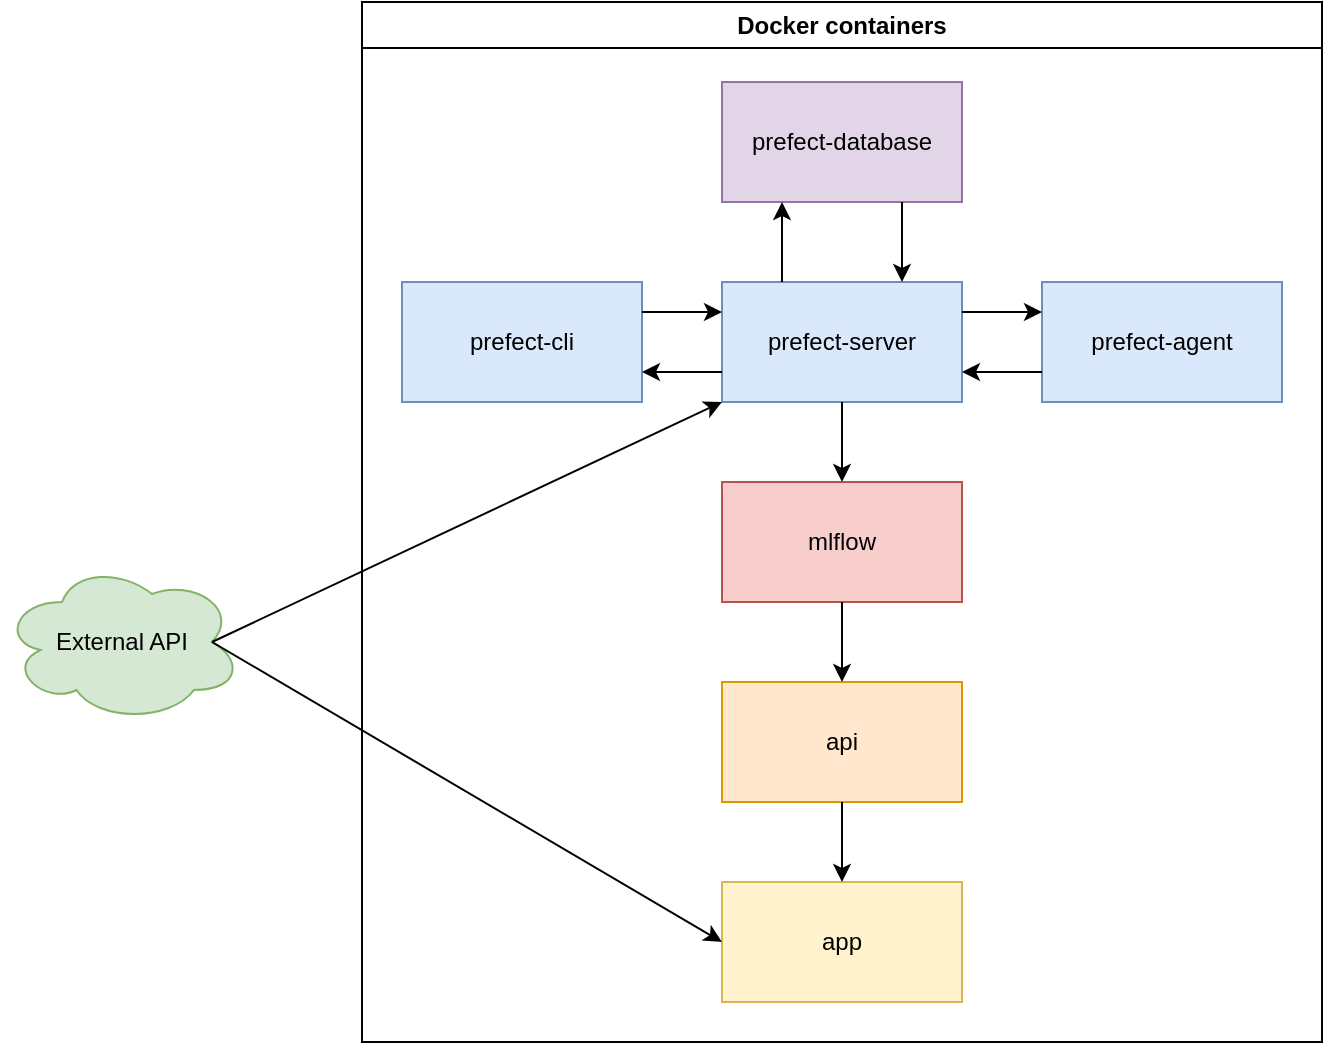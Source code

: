 <mxfile version="20.8.16" type="device"><diagram name="Page-1" id="v5jXg44DQO_EqR9rCimX"><mxGraphModel dx="2022" dy="637" grid="1" gridSize="10" guides="1" tooltips="1" connect="1" arrows="1" fold="1" page="1" pageScale="1" pageWidth="827" pageHeight="1169" math="0" shadow="0"><root><mxCell id="0"/><mxCell id="1" parent="0"/><mxCell id="39KGA1tnv7cbLafTNcUf-1" value="Docker containers" style="swimlane;whiteSpace=wrap;html=1;rounded=0;" vertex="1" parent="1"><mxGeometry x="20" y="20" width="480" height="520" as="geometry"/></mxCell><mxCell id="39KGA1tnv7cbLafTNcUf-2" value="prefect-database" style="rounded=0;whiteSpace=wrap;html=1;fillColor=#e1d5e7;strokeColor=#9673a6;" vertex="1" parent="39KGA1tnv7cbLafTNcUf-1"><mxGeometry x="180" y="40" width="120" height="60" as="geometry"/></mxCell><mxCell id="39KGA1tnv7cbLafTNcUf-3" value="prefect-server" style="rounded=0;whiteSpace=wrap;html=1;fillColor=#dae8fc;strokeColor=#6c8ebf;" vertex="1" parent="39KGA1tnv7cbLafTNcUf-1"><mxGeometry x="180" y="140" width="120" height="60" as="geometry"/></mxCell><mxCell id="39KGA1tnv7cbLafTNcUf-5" value="prefect-agent" style="rounded=0;whiteSpace=wrap;html=1;fillColor=#dae8fc;strokeColor=#6c8ebf;" vertex="1" parent="39KGA1tnv7cbLafTNcUf-1"><mxGeometry x="340" y="140" width="120" height="60" as="geometry"/></mxCell><mxCell id="39KGA1tnv7cbLafTNcUf-6" value="prefect-cli" style="rounded=0;whiteSpace=wrap;html=1;fillColor=#dae8fc;strokeColor=#6c8ebf;" vertex="1" parent="39KGA1tnv7cbLafTNcUf-1"><mxGeometry x="20" y="140" width="120" height="60" as="geometry"/></mxCell><mxCell id="39KGA1tnv7cbLafTNcUf-8" value="mlflow" style="rounded=0;whiteSpace=wrap;html=1;fillColor=#f8cecc;strokeColor=#b85450;" vertex="1" parent="39KGA1tnv7cbLafTNcUf-1"><mxGeometry x="180" y="240" width="120" height="60" as="geometry"/></mxCell><mxCell id="39KGA1tnv7cbLafTNcUf-10" value="api" style="rounded=0;whiteSpace=wrap;html=1;fillColor=#ffe6cc;strokeColor=#d79b00;" vertex="1" parent="39KGA1tnv7cbLafTNcUf-1"><mxGeometry x="180" y="340" width="120" height="60" as="geometry"/></mxCell><mxCell id="39KGA1tnv7cbLafTNcUf-11" value="" style="endArrow=classic;html=1;rounded=0;exitX=0.25;exitY=0;exitDx=0;exitDy=0;entryX=0.25;entryY=1;entryDx=0;entryDy=0;" edge="1" parent="39KGA1tnv7cbLafTNcUf-1" source="39KGA1tnv7cbLafTNcUf-3" target="39KGA1tnv7cbLafTNcUf-2"><mxGeometry width="50" height="50" relative="1" as="geometry"><mxPoint x="430" y="270" as="sourcePoint"/><mxPoint x="480" y="220" as="targetPoint"/></mxGeometry></mxCell><mxCell id="39KGA1tnv7cbLafTNcUf-12" value="" style="endArrow=classic;html=1;rounded=0;exitX=0.75;exitY=1;exitDx=0;exitDy=0;entryX=0.75;entryY=0;entryDx=0;entryDy=0;" edge="1" parent="39KGA1tnv7cbLafTNcUf-1" source="39KGA1tnv7cbLafTNcUf-2" target="39KGA1tnv7cbLafTNcUf-3"><mxGeometry width="50" height="50" relative="1" as="geometry"><mxPoint x="430" y="270" as="sourcePoint"/><mxPoint x="480" y="220" as="targetPoint"/></mxGeometry></mxCell><mxCell id="39KGA1tnv7cbLafTNcUf-13" value="" style="endArrow=classic;html=1;rounded=0;entryX=1;entryY=0.75;entryDx=0;entryDy=0;exitX=0;exitY=0.75;exitDx=0;exitDy=0;fillColor=#dae8fc;strokeColor=#000000;" edge="1" parent="39KGA1tnv7cbLafTNcUf-1" source="39KGA1tnv7cbLafTNcUf-5" target="39KGA1tnv7cbLafTNcUf-3"><mxGeometry width="50" height="50" relative="1" as="geometry"><mxPoint x="330" y="220" as="sourcePoint"/><mxPoint x="480" y="220" as="targetPoint"/></mxGeometry></mxCell><mxCell id="39KGA1tnv7cbLafTNcUf-14" value="" style="endArrow=classic;html=1;rounded=0;entryX=0;entryY=0.25;entryDx=0;entryDy=0;exitX=1;exitY=0.25;exitDx=0;exitDy=0;fillColor=#dae8fc;strokeColor=#000000;" edge="1" parent="39KGA1tnv7cbLafTNcUf-1" source="39KGA1tnv7cbLafTNcUf-3" target="39KGA1tnv7cbLafTNcUf-5"><mxGeometry width="50" height="50" relative="1" as="geometry"><mxPoint x="430" y="270" as="sourcePoint"/><mxPoint x="480" y="220" as="targetPoint"/></mxGeometry></mxCell><mxCell id="39KGA1tnv7cbLafTNcUf-15" value="" style="endArrow=classic;html=1;rounded=0;entryX=1;entryY=0.75;entryDx=0;entryDy=0;exitX=0;exitY=0.75;exitDx=0;exitDy=0;fillColor=#dae8fc;strokeColor=#000000;" edge="1" parent="39KGA1tnv7cbLafTNcUf-1" source="39KGA1tnv7cbLafTNcUf-3" target="39KGA1tnv7cbLafTNcUf-6"><mxGeometry width="50" height="50" relative="1" as="geometry"><mxPoint x="260" y="260" as="sourcePoint"/><mxPoint x="310" y="210" as="targetPoint"/></mxGeometry></mxCell><mxCell id="39KGA1tnv7cbLafTNcUf-16" value="" style="endArrow=classic;html=1;rounded=0;exitX=1;exitY=0.25;exitDx=0;exitDy=0;entryX=0;entryY=0.25;entryDx=0;entryDy=0;fillColor=#dae8fc;strokeColor=#000000;" edge="1" parent="39KGA1tnv7cbLafTNcUf-1" source="39KGA1tnv7cbLafTNcUf-6" target="39KGA1tnv7cbLafTNcUf-3"><mxGeometry width="50" height="50" relative="1" as="geometry"><mxPoint x="260" y="260" as="sourcePoint"/><mxPoint x="310" y="210" as="targetPoint"/></mxGeometry></mxCell><mxCell id="39KGA1tnv7cbLafTNcUf-19" value="" style="endArrow=classic;html=1;rounded=0;exitX=0.5;exitY=1;exitDx=0;exitDy=0;entryX=0.5;entryY=0;entryDx=0;entryDy=0;" edge="1" parent="39KGA1tnv7cbLafTNcUf-1" source="39KGA1tnv7cbLafTNcUf-3" target="39KGA1tnv7cbLafTNcUf-8"><mxGeometry width="50" height="50" relative="1" as="geometry"><mxPoint x="280" y="270" as="sourcePoint"/><mxPoint x="330" y="220" as="targetPoint"/></mxGeometry></mxCell><mxCell id="39KGA1tnv7cbLafTNcUf-20" value="app" style="rounded=0;whiteSpace=wrap;html=1;fillColor=#fff2cc;strokeColor=#d6b656;" vertex="1" parent="39KGA1tnv7cbLafTNcUf-1"><mxGeometry x="180" y="440" width="120" height="60" as="geometry"/></mxCell><mxCell id="39KGA1tnv7cbLafTNcUf-21" value="" style="endArrow=classic;html=1;rounded=0;exitX=0.5;exitY=1;exitDx=0;exitDy=0;entryX=0.5;entryY=0;entryDx=0;entryDy=0;" edge="1" parent="39KGA1tnv7cbLafTNcUf-1" source="39KGA1tnv7cbLafTNcUf-8" target="39KGA1tnv7cbLafTNcUf-10"><mxGeometry width="50" height="50" relative="1" as="geometry"><mxPoint x="260" y="320" as="sourcePoint"/><mxPoint x="310" y="270" as="targetPoint"/></mxGeometry></mxCell><mxCell id="39KGA1tnv7cbLafTNcUf-23" value="" style="endArrow=classic;html=1;rounded=0;exitX=0.5;exitY=1;exitDx=0;exitDy=0;entryX=0.5;entryY=0;entryDx=0;entryDy=0;" edge="1" parent="39KGA1tnv7cbLafTNcUf-1" source="39KGA1tnv7cbLafTNcUf-10" target="39KGA1tnv7cbLafTNcUf-20"><mxGeometry width="50" height="50" relative="1" as="geometry"><mxPoint x="260" y="320" as="sourcePoint"/><mxPoint x="240" y="440" as="targetPoint"/></mxGeometry></mxCell><mxCell id="39KGA1tnv7cbLafTNcUf-24" value="External API" style="ellipse;shape=cloud;whiteSpace=wrap;html=1;fillColor=#d5e8d4;strokeColor=#82b366;rounded=0;" vertex="1" parent="1"><mxGeometry x="-160" y="300" width="120" height="80" as="geometry"/></mxCell><mxCell id="39KGA1tnv7cbLafTNcUf-26" value="" style="endArrow=classic;html=1;rounded=0;exitX=0.875;exitY=0.5;exitDx=0;exitDy=0;exitPerimeter=0;entryX=0;entryY=1;entryDx=0;entryDy=0;" edge="1" parent="1" source="39KGA1tnv7cbLafTNcUf-24" target="39KGA1tnv7cbLafTNcUf-3"><mxGeometry width="50" height="50" relative="1" as="geometry"><mxPoint x="60" y="340" as="sourcePoint"/><mxPoint x="110" y="290" as="targetPoint"/></mxGeometry></mxCell><mxCell id="39KGA1tnv7cbLafTNcUf-27" value="" style="endArrow=classic;html=1;rounded=0;exitX=0.875;exitY=0.5;exitDx=0;exitDy=0;exitPerimeter=0;entryX=0;entryY=0.5;entryDx=0;entryDy=0;" edge="1" parent="1" source="39KGA1tnv7cbLafTNcUf-24" target="39KGA1tnv7cbLafTNcUf-20"><mxGeometry width="50" height="50" relative="1" as="geometry"><mxPoint x="240" y="330" as="sourcePoint"/><mxPoint x="290" y="280" as="targetPoint"/></mxGeometry></mxCell></root></mxGraphModel></diagram></mxfile>
